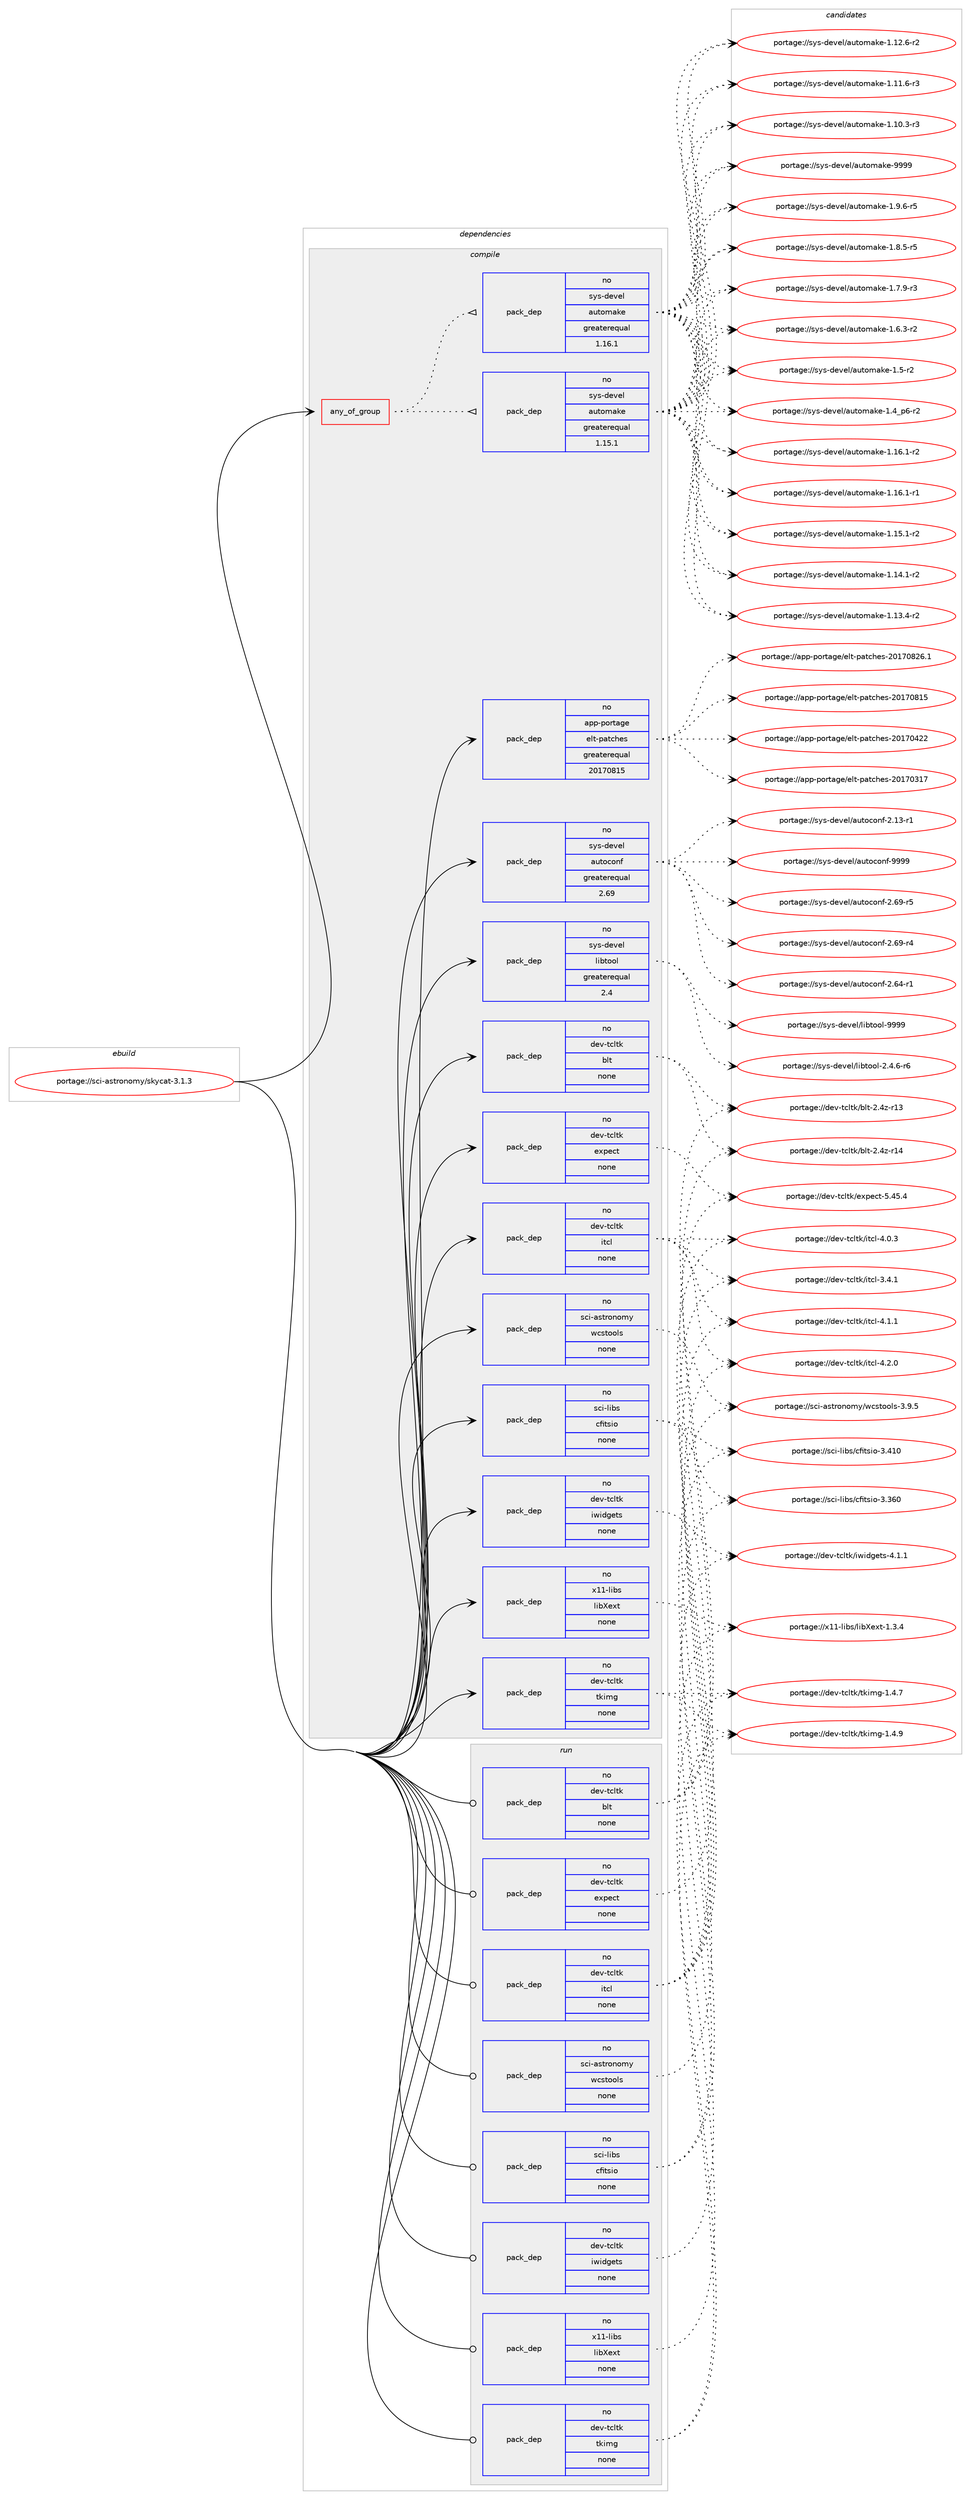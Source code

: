 digraph prolog {

# *************
# Graph options
# *************

newrank=true;
concentrate=true;
compound=true;
graph [rankdir=LR,fontname=Helvetica,fontsize=10,ranksep=1.5];#, ranksep=2.5, nodesep=0.2];
edge  [arrowhead=vee];
node  [fontname=Helvetica,fontsize=10];

# **********
# The ebuild
# **********

subgraph cluster_leftcol {
color=gray;
rank=same;
label=<<i>ebuild</i>>;
id [label="portage://sci-astronomy/skycat-3.1.3", color=red, width=4, href="../sci-astronomy/skycat-3.1.3.svg"];
}

# ****************
# The dependencies
# ****************

subgraph cluster_midcol {
color=gray;
label=<<i>dependencies</i>>;
subgraph cluster_compile {
fillcolor="#eeeeee";
style=filled;
label=<<i>compile</i>>;
subgraph any952 {
dependency45049 [label=<<TABLE BORDER="0" CELLBORDER="1" CELLSPACING="0" CELLPADDING="4"><TR><TD CELLPADDING="10">any_of_group</TD></TR></TABLE>>, shape=none, color=red];subgraph pack35945 {
dependency45050 [label=<<TABLE BORDER="0" CELLBORDER="1" CELLSPACING="0" CELLPADDING="4" WIDTH="220"><TR><TD ROWSPAN="6" CELLPADDING="30">pack_dep</TD></TR><TR><TD WIDTH="110">no</TD></TR><TR><TD>sys-devel</TD></TR><TR><TD>automake</TD></TR><TR><TD>greaterequal</TD></TR><TR><TD>1.16.1</TD></TR></TABLE>>, shape=none, color=blue];
}
dependency45049:e -> dependency45050:w [weight=20,style="dotted",arrowhead="oinv"];
subgraph pack35946 {
dependency45051 [label=<<TABLE BORDER="0" CELLBORDER="1" CELLSPACING="0" CELLPADDING="4" WIDTH="220"><TR><TD ROWSPAN="6" CELLPADDING="30">pack_dep</TD></TR><TR><TD WIDTH="110">no</TD></TR><TR><TD>sys-devel</TD></TR><TR><TD>automake</TD></TR><TR><TD>greaterequal</TD></TR><TR><TD>1.15.1</TD></TR></TABLE>>, shape=none, color=blue];
}
dependency45049:e -> dependency45051:w [weight=20,style="dotted",arrowhead="oinv"];
}
id:e -> dependency45049:w [weight=20,style="solid",arrowhead="vee"];
subgraph pack35947 {
dependency45052 [label=<<TABLE BORDER="0" CELLBORDER="1" CELLSPACING="0" CELLPADDING="4" WIDTH="220"><TR><TD ROWSPAN="6" CELLPADDING="30">pack_dep</TD></TR><TR><TD WIDTH="110">no</TD></TR><TR><TD>app-portage</TD></TR><TR><TD>elt-patches</TD></TR><TR><TD>greaterequal</TD></TR><TR><TD>20170815</TD></TR></TABLE>>, shape=none, color=blue];
}
id:e -> dependency45052:w [weight=20,style="solid",arrowhead="vee"];
subgraph pack35948 {
dependency45053 [label=<<TABLE BORDER="0" CELLBORDER="1" CELLSPACING="0" CELLPADDING="4" WIDTH="220"><TR><TD ROWSPAN="6" CELLPADDING="30">pack_dep</TD></TR><TR><TD WIDTH="110">no</TD></TR><TR><TD>dev-tcltk</TD></TR><TR><TD>blt</TD></TR><TR><TD>none</TD></TR><TR><TD></TD></TR></TABLE>>, shape=none, color=blue];
}
id:e -> dependency45053:w [weight=20,style="solid",arrowhead="vee"];
subgraph pack35949 {
dependency45054 [label=<<TABLE BORDER="0" CELLBORDER="1" CELLSPACING="0" CELLPADDING="4" WIDTH="220"><TR><TD ROWSPAN="6" CELLPADDING="30">pack_dep</TD></TR><TR><TD WIDTH="110">no</TD></TR><TR><TD>dev-tcltk</TD></TR><TR><TD>expect</TD></TR><TR><TD>none</TD></TR><TR><TD></TD></TR></TABLE>>, shape=none, color=blue];
}
id:e -> dependency45054:w [weight=20,style="solid",arrowhead="vee"];
subgraph pack35950 {
dependency45055 [label=<<TABLE BORDER="0" CELLBORDER="1" CELLSPACING="0" CELLPADDING="4" WIDTH="220"><TR><TD ROWSPAN="6" CELLPADDING="30">pack_dep</TD></TR><TR><TD WIDTH="110">no</TD></TR><TR><TD>dev-tcltk</TD></TR><TR><TD>itcl</TD></TR><TR><TD>none</TD></TR><TR><TD></TD></TR></TABLE>>, shape=none, color=blue];
}
id:e -> dependency45055:w [weight=20,style="solid",arrowhead="vee"];
subgraph pack35951 {
dependency45056 [label=<<TABLE BORDER="0" CELLBORDER="1" CELLSPACING="0" CELLPADDING="4" WIDTH="220"><TR><TD ROWSPAN="6" CELLPADDING="30">pack_dep</TD></TR><TR><TD WIDTH="110">no</TD></TR><TR><TD>dev-tcltk</TD></TR><TR><TD>iwidgets</TD></TR><TR><TD>none</TD></TR><TR><TD></TD></TR></TABLE>>, shape=none, color=blue];
}
id:e -> dependency45056:w [weight=20,style="solid",arrowhead="vee"];
subgraph pack35952 {
dependency45057 [label=<<TABLE BORDER="0" CELLBORDER="1" CELLSPACING="0" CELLPADDING="4" WIDTH="220"><TR><TD ROWSPAN="6" CELLPADDING="30">pack_dep</TD></TR><TR><TD WIDTH="110">no</TD></TR><TR><TD>dev-tcltk</TD></TR><TR><TD>tkimg</TD></TR><TR><TD>none</TD></TR><TR><TD></TD></TR></TABLE>>, shape=none, color=blue];
}
id:e -> dependency45057:w [weight=20,style="solid",arrowhead="vee"];
subgraph pack35953 {
dependency45058 [label=<<TABLE BORDER="0" CELLBORDER="1" CELLSPACING="0" CELLPADDING="4" WIDTH="220"><TR><TD ROWSPAN="6" CELLPADDING="30">pack_dep</TD></TR><TR><TD WIDTH="110">no</TD></TR><TR><TD>sci-astronomy</TD></TR><TR><TD>wcstools</TD></TR><TR><TD>none</TD></TR><TR><TD></TD></TR></TABLE>>, shape=none, color=blue];
}
id:e -> dependency45058:w [weight=20,style="solid",arrowhead="vee"];
subgraph pack35954 {
dependency45059 [label=<<TABLE BORDER="0" CELLBORDER="1" CELLSPACING="0" CELLPADDING="4" WIDTH="220"><TR><TD ROWSPAN="6" CELLPADDING="30">pack_dep</TD></TR><TR><TD WIDTH="110">no</TD></TR><TR><TD>sci-libs</TD></TR><TR><TD>cfitsio</TD></TR><TR><TD>none</TD></TR><TR><TD></TD></TR></TABLE>>, shape=none, color=blue];
}
id:e -> dependency45059:w [weight=20,style="solid",arrowhead="vee"];
subgraph pack35955 {
dependency45060 [label=<<TABLE BORDER="0" CELLBORDER="1" CELLSPACING="0" CELLPADDING="4" WIDTH="220"><TR><TD ROWSPAN="6" CELLPADDING="30">pack_dep</TD></TR><TR><TD WIDTH="110">no</TD></TR><TR><TD>sys-devel</TD></TR><TR><TD>autoconf</TD></TR><TR><TD>greaterequal</TD></TR><TR><TD>2.69</TD></TR></TABLE>>, shape=none, color=blue];
}
id:e -> dependency45060:w [weight=20,style="solid",arrowhead="vee"];
subgraph pack35956 {
dependency45061 [label=<<TABLE BORDER="0" CELLBORDER="1" CELLSPACING="0" CELLPADDING="4" WIDTH="220"><TR><TD ROWSPAN="6" CELLPADDING="30">pack_dep</TD></TR><TR><TD WIDTH="110">no</TD></TR><TR><TD>sys-devel</TD></TR><TR><TD>libtool</TD></TR><TR><TD>greaterequal</TD></TR><TR><TD>2.4</TD></TR></TABLE>>, shape=none, color=blue];
}
id:e -> dependency45061:w [weight=20,style="solid",arrowhead="vee"];
subgraph pack35957 {
dependency45062 [label=<<TABLE BORDER="0" CELLBORDER="1" CELLSPACING="0" CELLPADDING="4" WIDTH="220"><TR><TD ROWSPAN="6" CELLPADDING="30">pack_dep</TD></TR><TR><TD WIDTH="110">no</TD></TR><TR><TD>x11-libs</TD></TR><TR><TD>libXext</TD></TR><TR><TD>none</TD></TR><TR><TD></TD></TR></TABLE>>, shape=none, color=blue];
}
id:e -> dependency45062:w [weight=20,style="solid",arrowhead="vee"];
}
subgraph cluster_compileandrun {
fillcolor="#eeeeee";
style=filled;
label=<<i>compile and run</i>>;
}
subgraph cluster_run {
fillcolor="#eeeeee";
style=filled;
label=<<i>run</i>>;
subgraph pack35958 {
dependency45063 [label=<<TABLE BORDER="0" CELLBORDER="1" CELLSPACING="0" CELLPADDING="4" WIDTH="220"><TR><TD ROWSPAN="6" CELLPADDING="30">pack_dep</TD></TR><TR><TD WIDTH="110">no</TD></TR><TR><TD>dev-tcltk</TD></TR><TR><TD>blt</TD></TR><TR><TD>none</TD></TR><TR><TD></TD></TR></TABLE>>, shape=none, color=blue];
}
id:e -> dependency45063:w [weight=20,style="solid",arrowhead="odot"];
subgraph pack35959 {
dependency45064 [label=<<TABLE BORDER="0" CELLBORDER="1" CELLSPACING="0" CELLPADDING="4" WIDTH="220"><TR><TD ROWSPAN="6" CELLPADDING="30">pack_dep</TD></TR><TR><TD WIDTH="110">no</TD></TR><TR><TD>dev-tcltk</TD></TR><TR><TD>expect</TD></TR><TR><TD>none</TD></TR><TR><TD></TD></TR></TABLE>>, shape=none, color=blue];
}
id:e -> dependency45064:w [weight=20,style="solid",arrowhead="odot"];
subgraph pack35960 {
dependency45065 [label=<<TABLE BORDER="0" CELLBORDER="1" CELLSPACING="0" CELLPADDING="4" WIDTH="220"><TR><TD ROWSPAN="6" CELLPADDING="30">pack_dep</TD></TR><TR><TD WIDTH="110">no</TD></TR><TR><TD>dev-tcltk</TD></TR><TR><TD>itcl</TD></TR><TR><TD>none</TD></TR><TR><TD></TD></TR></TABLE>>, shape=none, color=blue];
}
id:e -> dependency45065:w [weight=20,style="solid",arrowhead="odot"];
subgraph pack35961 {
dependency45066 [label=<<TABLE BORDER="0" CELLBORDER="1" CELLSPACING="0" CELLPADDING="4" WIDTH="220"><TR><TD ROWSPAN="6" CELLPADDING="30">pack_dep</TD></TR><TR><TD WIDTH="110">no</TD></TR><TR><TD>dev-tcltk</TD></TR><TR><TD>iwidgets</TD></TR><TR><TD>none</TD></TR><TR><TD></TD></TR></TABLE>>, shape=none, color=blue];
}
id:e -> dependency45066:w [weight=20,style="solid",arrowhead="odot"];
subgraph pack35962 {
dependency45067 [label=<<TABLE BORDER="0" CELLBORDER="1" CELLSPACING="0" CELLPADDING="4" WIDTH="220"><TR><TD ROWSPAN="6" CELLPADDING="30">pack_dep</TD></TR><TR><TD WIDTH="110">no</TD></TR><TR><TD>dev-tcltk</TD></TR><TR><TD>tkimg</TD></TR><TR><TD>none</TD></TR><TR><TD></TD></TR></TABLE>>, shape=none, color=blue];
}
id:e -> dependency45067:w [weight=20,style="solid",arrowhead="odot"];
subgraph pack35963 {
dependency45068 [label=<<TABLE BORDER="0" CELLBORDER="1" CELLSPACING="0" CELLPADDING="4" WIDTH="220"><TR><TD ROWSPAN="6" CELLPADDING="30">pack_dep</TD></TR><TR><TD WIDTH="110">no</TD></TR><TR><TD>sci-astronomy</TD></TR><TR><TD>wcstools</TD></TR><TR><TD>none</TD></TR><TR><TD></TD></TR></TABLE>>, shape=none, color=blue];
}
id:e -> dependency45068:w [weight=20,style="solid",arrowhead="odot"];
subgraph pack35964 {
dependency45069 [label=<<TABLE BORDER="0" CELLBORDER="1" CELLSPACING="0" CELLPADDING="4" WIDTH="220"><TR><TD ROWSPAN="6" CELLPADDING="30">pack_dep</TD></TR><TR><TD WIDTH="110">no</TD></TR><TR><TD>sci-libs</TD></TR><TR><TD>cfitsio</TD></TR><TR><TD>none</TD></TR><TR><TD></TD></TR></TABLE>>, shape=none, color=blue];
}
id:e -> dependency45069:w [weight=20,style="solid",arrowhead="odot"];
subgraph pack35965 {
dependency45070 [label=<<TABLE BORDER="0" CELLBORDER="1" CELLSPACING="0" CELLPADDING="4" WIDTH="220"><TR><TD ROWSPAN="6" CELLPADDING="30">pack_dep</TD></TR><TR><TD WIDTH="110">no</TD></TR><TR><TD>x11-libs</TD></TR><TR><TD>libXext</TD></TR><TR><TD>none</TD></TR><TR><TD></TD></TR></TABLE>>, shape=none, color=blue];
}
id:e -> dependency45070:w [weight=20,style="solid",arrowhead="odot"];
}
}

# **************
# The candidates
# **************

subgraph cluster_choices {
rank=same;
color=gray;
label=<<i>candidates</i>>;

subgraph choice35945 {
color=black;
nodesep=1;
choice115121115451001011181011084797117116111109971071014557575757 [label="portage://sys-devel/automake-9999", color=red, width=4,href="../sys-devel/automake-9999.svg"];
choice115121115451001011181011084797117116111109971071014549465746544511453 [label="portage://sys-devel/automake-1.9.6-r5", color=red, width=4,href="../sys-devel/automake-1.9.6-r5.svg"];
choice115121115451001011181011084797117116111109971071014549465646534511453 [label="portage://sys-devel/automake-1.8.5-r5", color=red, width=4,href="../sys-devel/automake-1.8.5-r5.svg"];
choice115121115451001011181011084797117116111109971071014549465546574511451 [label="portage://sys-devel/automake-1.7.9-r3", color=red, width=4,href="../sys-devel/automake-1.7.9-r3.svg"];
choice115121115451001011181011084797117116111109971071014549465446514511450 [label="portage://sys-devel/automake-1.6.3-r2", color=red, width=4,href="../sys-devel/automake-1.6.3-r2.svg"];
choice11512111545100101118101108479711711611110997107101454946534511450 [label="portage://sys-devel/automake-1.5-r2", color=red, width=4,href="../sys-devel/automake-1.5-r2.svg"];
choice115121115451001011181011084797117116111109971071014549465295112544511450 [label="portage://sys-devel/automake-1.4_p6-r2", color=red, width=4,href="../sys-devel/automake-1.4_p6-r2.svg"];
choice11512111545100101118101108479711711611110997107101454946495446494511450 [label="portage://sys-devel/automake-1.16.1-r2", color=red, width=4,href="../sys-devel/automake-1.16.1-r2.svg"];
choice11512111545100101118101108479711711611110997107101454946495446494511449 [label="portage://sys-devel/automake-1.16.1-r1", color=red, width=4,href="../sys-devel/automake-1.16.1-r1.svg"];
choice11512111545100101118101108479711711611110997107101454946495346494511450 [label="portage://sys-devel/automake-1.15.1-r2", color=red, width=4,href="../sys-devel/automake-1.15.1-r2.svg"];
choice11512111545100101118101108479711711611110997107101454946495246494511450 [label="portage://sys-devel/automake-1.14.1-r2", color=red, width=4,href="../sys-devel/automake-1.14.1-r2.svg"];
choice11512111545100101118101108479711711611110997107101454946495146524511450 [label="portage://sys-devel/automake-1.13.4-r2", color=red, width=4,href="../sys-devel/automake-1.13.4-r2.svg"];
choice11512111545100101118101108479711711611110997107101454946495046544511450 [label="portage://sys-devel/automake-1.12.6-r2", color=red, width=4,href="../sys-devel/automake-1.12.6-r2.svg"];
choice11512111545100101118101108479711711611110997107101454946494946544511451 [label="portage://sys-devel/automake-1.11.6-r3", color=red, width=4,href="../sys-devel/automake-1.11.6-r3.svg"];
choice11512111545100101118101108479711711611110997107101454946494846514511451 [label="portage://sys-devel/automake-1.10.3-r3", color=red, width=4,href="../sys-devel/automake-1.10.3-r3.svg"];
dependency45050:e -> choice115121115451001011181011084797117116111109971071014557575757:w [style=dotted,weight="100"];
dependency45050:e -> choice115121115451001011181011084797117116111109971071014549465746544511453:w [style=dotted,weight="100"];
dependency45050:e -> choice115121115451001011181011084797117116111109971071014549465646534511453:w [style=dotted,weight="100"];
dependency45050:e -> choice115121115451001011181011084797117116111109971071014549465546574511451:w [style=dotted,weight="100"];
dependency45050:e -> choice115121115451001011181011084797117116111109971071014549465446514511450:w [style=dotted,weight="100"];
dependency45050:e -> choice11512111545100101118101108479711711611110997107101454946534511450:w [style=dotted,weight="100"];
dependency45050:e -> choice115121115451001011181011084797117116111109971071014549465295112544511450:w [style=dotted,weight="100"];
dependency45050:e -> choice11512111545100101118101108479711711611110997107101454946495446494511450:w [style=dotted,weight="100"];
dependency45050:e -> choice11512111545100101118101108479711711611110997107101454946495446494511449:w [style=dotted,weight="100"];
dependency45050:e -> choice11512111545100101118101108479711711611110997107101454946495346494511450:w [style=dotted,weight="100"];
dependency45050:e -> choice11512111545100101118101108479711711611110997107101454946495246494511450:w [style=dotted,weight="100"];
dependency45050:e -> choice11512111545100101118101108479711711611110997107101454946495146524511450:w [style=dotted,weight="100"];
dependency45050:e -> choice11512111545100101118101108479711711611110997107101454946495046544511450:w [style=dotted,weight="100"];
dependency45050:e -> choice11512111545100101118101108479711711611110997107101454946494946544511451:w [style=dotted,weight="100"];
dependency45050:e -> choice11512111545100101118101108479711711611110997107101454946494846514511451:w [style=dotted,weight="100"];
}
subgraph choice35946 {
color=black;
nodesep=1;
choice115121115451001011181011084797117116111109971071014557575757 [label="portage://sys-devel/automake-9999", color=red, width=4,href="../sys-devel/automake-9999.svg"];
choice115121115451001011181011084797117116111109971071014549465746544511453 [label="portage://sys-devel/automake-1.9.6-r5", color=red, width=4,href="../sys-devel/automake-1.9.6-r5.svg"];
choice115121115451001011181011084797117116111109971071014549465646534511453 [label="portage://sys-devel/automake-1.8.5-r5", color=red, width=4,href="../sys-devel/automake-1.8.5-r5.svg"];
choice115121115451001011181011084797117116111109971071014549465546574511451 [label="portage://sys-devel/automake-1.7.9-r3", color=red, width=4,href="../sys-devel/automake-1.7.9-r3.svg"];
choice115121115451001011181011084797117116111109971071014549465446514511450 [label="portage://sys-devel/automake-1.6.3-r2", color=red, width=4,href="../sys-devel/automake-1.6.3-r2.svg"];
choice11512111545100101118101108479711711611110997107101454946534511450 [label="portage://sys-devel/automake-1.5-r2", color=red, width=4,href="../sys-devel/automake-1.5-r2.svg"];
choice115121115451001011181011084797117116111109971071014549465295112544511450 [label="portage://sys-devel/automake-1.4_p6-r2", color=red, width=4,href="../sys-devel/automake-1.4_p6-r2.svg"];
choice11512111545100101118101108479711711611110997107101454946495446494511450 [label="portage://sys-devel/automake-1.16.1-r2", color=red, width=4,href="../sys-devel/automake-1.16.1-r2.svg"];
choice11512111545100101118101108479711711611110997107101454946495446494511449 [label="portage://sys-devel/automake-1.16.1-r1", color=red, width=4,href="../sys-devel/automake-1.16.1-r1.svg"];
choice11512111545100101118101108479711711611110997107101454946495346494511450 [label="portage://sys-devel/automake-1.15.1-r2", color=red, width=4,href="../sys-devel/automake-1.15.1-r2.svg"];
choice11512111545100101118101108479711711611110997107101454946495246494511450 [label="portage://sys-devel/automake-1.14.1-r2", color=red, width=4,href="../sys-devel/automake-1.14.1-r2.svg"];
choice11512111545100101118101108479711711611110997107101454946495146524511450 [label="portage://sys-devel/automake-1.13.4-r2", color=red, width=4,href="../sys-devel/automake-1.13.4-r2.svg"];
choice11512111545100101118101108479711711611110997107101454946495046544511450 [label="portage://sys-devel/automake-1.12.6-r2", color=red, width=4,href="../sys-devel/automake-1.12.6-r2.svg"];
choice11512111545100101118101108479711711611110997107101454946494946544511451 [label="portage://sys-devel/automake-1.11.6-r3", color=red, width=4,href="../sys-devel/automake-1.11.6-r3.svg"];
choice11512111545100101118101108479711711611110997107101454946494846514511451 [label="portage://sys-devel/automake-1.10.3-r3", color=red, width=4,href="../sys-devel/automake-1.10.3-r3.svg"];
dependency45051:e -> choice115121115451001011181011084797117116111109971071014557575757:w [style=dotted,weight="100"];
dependency45051:e -> choice115121115451001011181011084797117116111109971071014549465746544511453:w [style=dotted,weight="100"];
dependency45051:e -> choice115121115451001011181011084797117116111109971071014549465646534511453:w [style=dotted,weight="100"];
dependency45051:e -> choice115121115451001011181011084797117116111109971071014549465546574511451:w [style=dotted,weight="100"];
dependency45051:e -> choice115121115451001011181011084797117116111109971071014549465446514511450:w [style=dotted,weight="100"];
dependency45051:e -> choice11512111545100101118101108479711711611110997107101454946534511450:w [style=dotted,weight="100"];
dependency45051:e -> choice115121115451001011181011084797117116111109971071014549465295112544511450:w [style=dotted,weight="100"];
dependency45051:e -> choice11512111545100101118101108479711711611110997107101454946495446494511450:w [style=dotted,weight="100"];
dependency45051:e -> choice11512111545100101118101108479711711611110997107101454946495446494511449:w [style=dotted,weight="100"];
dependency45051:e -> choice11512111545100101118101108479711711611110997107101454946495346494511450:w [style=dotted,weight="100"];
dependency45051:e -> choice11512111545100101118101108479711711611110997107101454946495246494511450:w [style=dotted,weight="100"];
dependency45051:e -> choice11512111545100101118101108479711711611110997107101454946495146524511450:w [style=dotted,weight="100"];
dependency45051:e -> choice11512111545100101118101108479711711611110997107101454946495046544511450:w [style=dotted,weight="100"];
dependency45051:e -> choice11512111545100101118101108479711711611110997107101454946494946544511451:w [style=dotted,weight="100"];
dependency45051:e -> choice11512111545100101118101108479711711611110997107101454946494846514511451:w [style=dotted,weight="100"];
}
subgraph choice35947 {
color=black;
nodesep=1;
choice971121124511211111411697103101471011081164511297116991041011154550484955485650544649 [label="portage://app-portage/elt-patches-20170826.1", color=red, width=4,href="../app-portage/elt-patches-20170826.1.svg"];
choice97112112451121111141169710310147101108116451129711699104101115455048495548564953 [label="portage://app-portage/elt-patches-20170815", color=red, width=4,href="../app-portage/elt-patches-20170815.svg"];
choice97112112451121111141169710310147101108116451129711699104101115455048495548525050 [label="portage://app-portage/elt-patches-20170422", color=red, width=4,href="../app-portage/elt-patches-20170422.svg"];
choice97112112451121111141169710310147101108116451129711699104101115455048495548514955 [label="portage://app-portage/elt-patches-20170317", color=red, width=4,href="../app-portage/elt-patches-20170317.svg"];
dependency45052:e -> choice971121124511211111411697103101471011081164511297116991041011154550484955485650544649:w [style=dotted,weight="100"];
dependency45052:e -> choice97112112451121111141169710310147101108116451129711699104101115455048495548564953:w [style=dotted,weight="100"];
dependency45052:e -> choice97112112451121111141169710310147101108116451129711699104101115455048495548525050:w [style=dotted,weight="100"];
dependency45052:e -> choice97112112451121111141169710310147101108116451129711699104101115455048495548514955:w [style=dotted,weight="100"];
}
subgraph choice35948 {
color=black;
nodesep=1;
choice1001011184511699108116107479810811645504652122451144952 [label="portage://dev-tcltk/blt-2.4z-r14", color=red, width=4,href="../dev-tcltk/blt-2.4z-r14.svg"];
choice1001011184511699108116107479810811645504652122451144951 [label="portage://dev-tcltk/blt-2.4z-r13", color=red, width=4,href="../dev-tcltk/blt-2.4z-r13.svg"];
dependency45053:e -> choice1001011184511699108116107479810811645504652122451144952:w [style=dotted,weight="100"];
dependency45053:e -> choice1001011184511699108116107479810811645504652122451144951:w [style=dotted,weight="100"];
}
subgraph choice35949 {
color=black;
nodesep=1;
choice1001011184511699108116107471011201121019911645534652534652 [label="portage://dev-tcltk/expect-5.45.4", color=red, width=4,href="../dev-tcltk/expect-5.45.4.svg"];
dependency45054:e -> choice1001011184511699108116107471011201121019911645534652534652:w [style=dotted,weight="100"];
}
subgraph choice35950 {
color=black;
nodesep=1;
choice10010111845116991081161074710511699108455246504648 [label="portage://dev-tcltk/itcl-4.2.0", color=red, width=4,href="../dev-tcltk/itcl-4.2.0.svg"];
choice10010111845116991081161074710511699108455246494649 [label="portage://dev-tcltk/itcl-4.1.1", color=red, width=4,href="../dev-tcltk/itcl-4.1.1.svg"];
choice10010111845116991081161074710511699108455246484651 [label="portage://dev-tcltk/itcl-4.0.3", color=red, width=4,href="../dev-tcltk/itcl-4.0.3.svg"];
choice10010111845116991081161074710511699108455146524649 [label="portage://dev-tcltk/itcl-3.4.1", color=red, width=4,href="../dev-tcltk/itcl-3.4.1.svg"];
dependency45055:e -> choice10010111845116991081161074710511699108455246504648:w [style=dotted,weight="100"];
dependency45055:e -> choice10010111845116991081161074710511699108455246494649:w [style=dotted,weight="100"];
dependency45055:e -> choice10010111845116991081161074710511699108455246484651:w [style=dotted,weight="100"];
dependency45055:e -> choice10010111845116991081161074710511699108455146524649:w [style=dotted,weight="100"];
}
subgraph choice35951 {
color=black;
nodesep=1;
choice100101118451169910811610747105119105100103101116115455246494649 [label="portage://dev-tcltk/iwidgets-4.1.1", color=red, width=4,href="../dev-tcltk/iwidgets-4.1.1.svg"];
dependency45056:e -> choice100101118451169910811610747105119105100103101116115455246494649:w [style=dotted,weight="100"];
}
subgraph choice35952 {
color=black;
nodesep=1;
choice100101118451169910811610747116107105109103454946524657 [label="portage://dev-tcltk/tkimg-1.4.9", color=red, width=4,href="../dev-tcltk/tkimg-1.4.9.svg"];
choice100101118451169910811610747116107105109103454946524655 [label="portage://dev-tcltk/tkimg-1.4.7", color=red, width=4,href="../dev-tcltk/tkimg-1.4.7.svg"];
dependency45057:e -> choice100101118451169910811610747116107105109103454946524657:w [style=dotted,weight="100"];
dependency45057:e -> choice100101118451169910811610747116107105109103454946524655:w [style=dotted,weight="100"];
}
subgraph choice35953 {
color=black;
nodesep=1;
choice1159910545971151161141111101111091214711999115116111111108115455146574653 [label="portage://sci-astronomy/wcstools-3.9.5", color=red, width=4,href="../sci-astronomy/wcstools-3.9.5.svg"];
dependency45058:e -> choice1159910545971151161141111101111091214711999115116111111108115455146574653:w [style=dotted,weight="100"];
}
subgraph choice35954 {
color=black;
nodesep=1;
choice1159910545108105981154799102105116115105111455146524948 [label="portage://sci-libs/cfitsio-3.410", color=red, width=4,href="../sci-libs/cfitsio-3.410.svg"];
choice1159910545108105981154799102105116115105111455146515448 [label="portage://sci-libs/cfitsio-3.360", color=red, width=4,href="../sci-libs/cfitsio-3.360.svg"];
dependency45059:e -> choice1159910545108105981154799102105116115105111455146524948:w [style=dotted,weight="100"];
dependency45059:e -> choice1159910545108105981154799102105116115105111455146515448:w [style=dotted,weight="100"];
}
subgraph choice35955 {
color=black;
nodesep=1;
choice115121115451001011181011084797117116111991111101024557575757 [label="portage://sys-devel/autoconf-9999", color=red, width=4,href="../sys-devel/autoconf-9999.svg"];
choice1151211154510010111810110847971171161119911111010245504654574511453 [label="portage://sys-devel/autoconf-2.69-r5", color=red, width=4,href="../sys-devel/autoconf-2.69-r5.svg"];
choice1151211154510010111810110847971171161119911111010245504654574511452 [label="portage://sys-devel/autoconf-2.69-r4", color=red, width=4,href="../sys-devel/autoconf-2.69-r4.svg"];
choice1151211154510010111810110847971171161119911111010245504654524511449 [label="portage://sys-devel/autoconf-2.64-r1", color=red, width=4,href="../sys-devel/autoconf-2.64-r1.svg"];
choice1151211154510010111810110847971171161119911111010245504649514511449 [label="portage://sys-devel/autoconf-2.13-r1", color=red, width=4,href="../sys-devel/autoconf-2.13-r1.svg"];
dependency45060:e -> choice115121115451001011181011084797117116111991111101024557575757:w [style=dotted,weight="100"];
dependency45060:e -> choice1151211154510010111810110847971171161119911111010245504654574511453:w [style=dotted,weight="100"];
dependency45060:e -> choice1151211154510010111810110847971171161119911111010245504654574511452:w [style=dotted,weight="100"];
dependency45060:e -> choice1151211154510010111810110847971171161119911111010245504654524511449:w [style=dotted,weight="100"];
dependency45060:e -> choice1151211154510010111810110847971171161119911111010245504649514511449:w [style=dotted,weight="100"];
}
subgraph choice35956 {
color=black;
nodesep=1;
choice1151211154510010111810110847108105981161111111084557575757 [label="portage://sys-devel/libtool-9999", color=red, width=4,href="../sys-devel/libtool-9999.svg"];
choice1151211154510010111810110847108105981161111111084550465246544511454 [label="portage://sys-devel/libtool-2.4.6-r6", color=red, width=4,href="../sys-devel/libtool-2.4.6-r6.svg"];
dependency45061:e -> choice1151211154510010111810110847108105981161111111084557575757:w [style=dotted,weight="100"];
dependency45061:e -> choice1151211154510010111810110847108105981161111111084550465246544511454:w [style=dotted,weight="100"];
}
subgraph choice35957 {
color=black;
nodesep=1;
choice12049494510810598115471081059888101120116454946514652 [label="portage://x11-libs/libXext-1.3.4", color=red, width=4,href="../x11-libs/libXext-1.3.4.svg"];
dependency45062:e -> choice12049494510810598115471081059888101120116454946514652:w [style=dotted,weight="100"];
}
subgraph choice35958 {
color=black;
nodesep=1;
choice1001011184511699108116107479810811645504652122451144952 [label="portage://dev-tcltk/blt-2.4z-r14", color=red, width=4,href="../dev-tcltk/blt-2.4z-r14.svg"];
choice1001011184511699108116107479810811645504652122451144951 [label="portage://dev-tcltk/blt-2.4z-r13", color=red, width=4,href="../dev-tcltk/blt-2.4z-r13.svg"];
dependency45063:e -> choice1001011184511699108116107479810811645504652122451144952:w [style=dotted,weight="100"];
dependency45063:e -> choice1001011184511699108116107479810811645504652122451144951:w [style=dotted,weight="100"];
}
subgraph choice35959 {
color=black;
nodesep=1;
choice1001011184511699108116107471011201121019911645534652534652 [label="portage://dev-tcltk/expect-5.45.4", color=red, width=4,href="../dev-tcltk/expect-5.45.4.svg"];
dependency45064:e -> choice1001011184511699108116107471011201121019911645534652534652:w [style=dotted,weight="100"];
}
subgraph choice35960 {
color=black;
nodesep=1;
choice10010111845116991081161074710511699108455246504648 [label="portage://dev-tcltk/itcl-4.2.0", color=red, width=4,href="../dev-tcltk/itcl-4.2.0.svg"];
choice10010111845116991081161074710511699108455246494649 [label="portage://dev-tcltk/itcl-4.1.1", color=red, width=4,href="../dev-tcltk/itcl-4.1.1.svg"];
choice10010111845116991081161074710511699108455246484651 [label="portage://dev-tcltk/itcl-4.0.3", color=red, width=4,href="../dev-tcltk/itcl-4.0.3.svg"];
choice10010111845116991081161074710511699108455146524649 [label="portage://dev-tcltk/itcl-3.4.1", color=red, width=4,href="../dev-tcltk/itcl-3.4.1.svg"];
dependency45065:e -> choice10010111845116991081161074710511699108455246504648:w [style=dotted,weight="100"];
dependency45065:e -> choice10010111845116991081161074710511699108455246494649:w [style=dotted,weight="100"];
dependency45065:e -> choice10010111845116991081161074710511699108455246484651:w [style=dotted,weight="100"];
dependency45065:e -> choice10010111845116991081161074710511699108455146524649:w [style=dotted,weight="100"];
}
subgraph choice35961 {
color=black;
nodesep=1;
choice100101118451169910811610747105119105100103101116115455246494649 [label="portage://dev-tcltk/iwidgets-4.1.1", color=red, width=4,href="../dev-tcltk/iwidgets-4.1.1.svg"];
dependency45066:e -> choice100101118451169910811610747105119105100103101116115455246494649:w [style=dotted,weight="100"];
}
subgraph choice35962 {
color=black;
nodesep=1;
choice100101118451169910811610747116107105109103454946524657 [label="portage://dev-tcltk/tkimg-1.4.9", color=red, width=4,href="../dev-tcltk/tkimg-1.4.9.svg"];
choice100101118451169910811610747116107105109103454946524655 [label="portage://dev-tcltk/tkimg-1.4.7", color=red, width=4,href="../dev-tcltk/tkimg-1.4.7.svg"];
dependency45067:e -> choice100101118451169910811610747116107105109103454946524657:w [style=dotted,weight="100"];
dependency45067:e -> choice100101118451169910811610747116107105109103454946524655:w [style=dotted,weight="100"];
}
subgraph choice35963 {
color=black;
nodesep=1;
choice1159910545971151161141111101111091214711999115116111111108115455146574653 [label="portage://sci-astronomy/wcstools-3.9.5", color=red, width=4,href="../sci-astronomy/wcstools-3.9.5.svg"];
dependency45068:e -> choice1159910545971151161141111101111091214711999115116111111108115455146574653:w [style=dotted,weight="100"];
}
subgraph choice35964 {
color=black;
nodesep=1;
choice1159910545108105981154799102105116115105111455146524948 [label="portage://sci-libs/cfitsio-3.410", color=red, width=4,href="../sci-libs/cfitsio-3.410.svg"];
choice1159910545108105981154799102105116115105111455146515448 [label="portage://sci-libs/cfitsio-3.360", color=red, width=4,href="../sci-libs/cfitsio-3.360.svg"];
dependency45069:e -> choice1159910545108105981154799102105116115105111455146524948:w [style=dotted,weight="100"];
dependency45069:e -> choice1159910545108105981154799102105116115105111455146515448:w [style=dotted,weight="100"];
}
subgraph choice35965 {
color=black;
nodesep=1;
choice12049494510810598115471081059888101120116454946514652 [label="portage://x11-libs/libXext-1.3.4", color=red, width=4,href="../x11-libs/libXext-1.3.4.svg"];
dependency45070:e -> choice12049494510810598115471081059888101120116454946514652:w [style=dotted,weight="100"];
}
}

}
